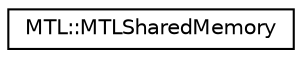 digraph "Graphical Class Hierarchy"
{
 // LATEX_PDF_SIZE
  edge [fontname="Helvetica",fontsize="10",labelfontname="Helvetica",labelfontsize="10"];
  node [fontname="Helvetica",fontsize="10",shape=record];
  rankdir="LR";
  Node0 [label="MTL::MTLSharedMemory",height=0.2,width=0.4,color="black", fillcolor="white", style="filled",URL="$df/dea/classMTL_1_1MTLSharedMemory.html",tooltip="Class that implements a shared memory."];
}

